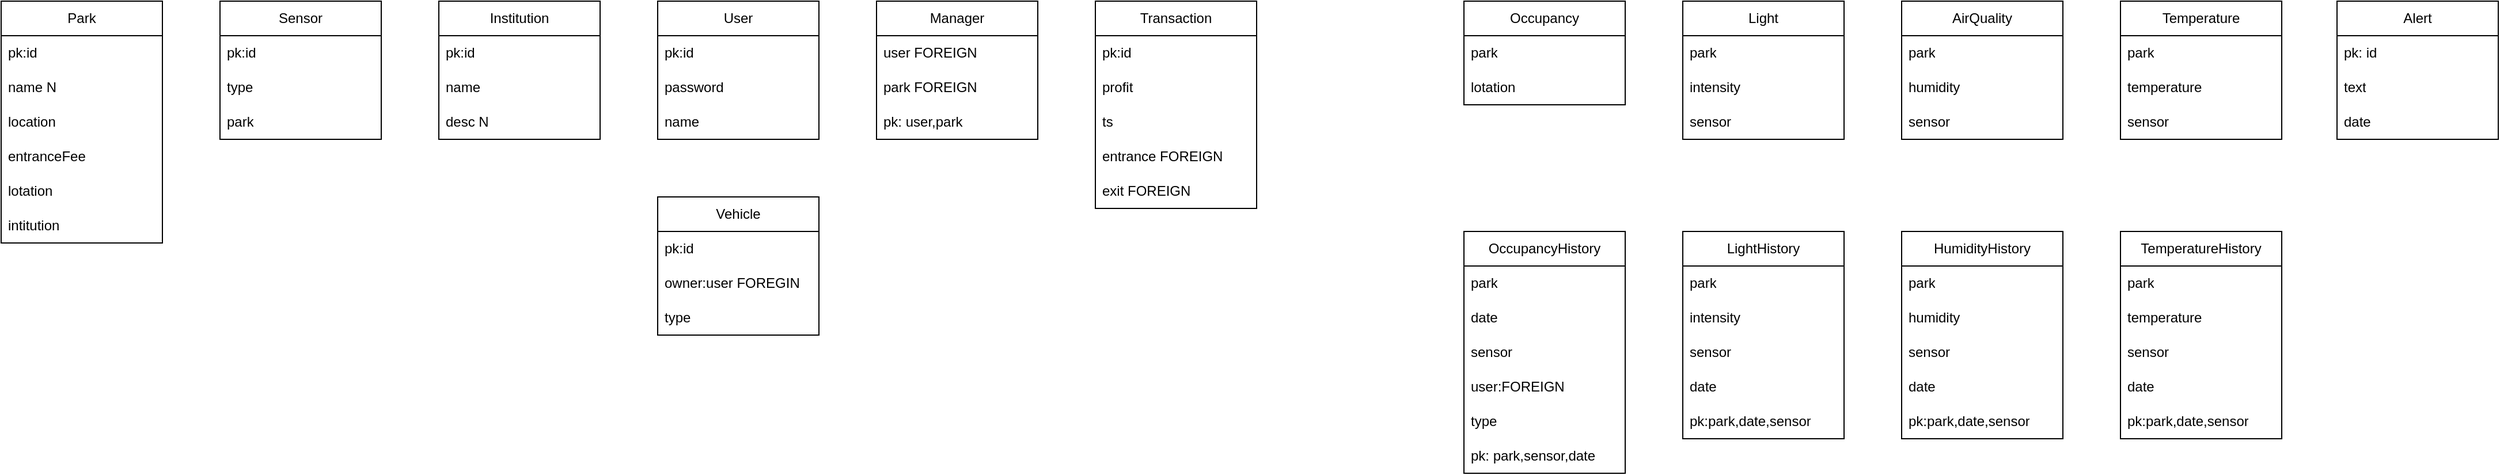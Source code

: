 <mxfile>
    <diagram id="R2lEEEUBdFMjLlhIrx00" name="Page-1">
        <mxGraphModel dx="1374" dy="1586" grid="1" gridSize="10" guides="1" tooltips="1" connect="1" arrows="1" fold="1" page="1" pageScale="1" pageWidth="850" pageHeight="1100" math="0" shadow="0" extFonts="Permanent Marker^https://fonts.googleapis.com/css?family=Permanent+Marker">
            <root>
                <mxCell id="0"/>
                <mxCell id="1" parent="0"/>
                <mxCell id="IQxHQt30BSokhsAUTiaL-1" value="Sensor" style="swimlane;fontStyle=0;childLayout=stackLayout;horizontal=1;startSize=30;horizontalStack=0;resizeParent=1;resizeParentMax=0;resizeLast=0;collapsible=1;marginBottom=0;whiteSpace=wrap;html=1;" parent="1" vertex="1">
                    <mxGeometry x="-570" y="-160" width="140" height="120" as="geometry"/>
                </mxCell>
                <mxCell id="IQxHQt30BSokhsAUTiaL-2" value="pk:id" style="text;strokeColor=none;fillColor=none;align=left;verticalAlign=middle;spacingLeft=4;spacingRight=4;overflow=hidden;points=[[0,0.5],[1,0.5]];portConstraint=eastwest;rotatable=0;whiteSpace=wrap;html=1;" parent="IQxHQt30BSokhsAUTiaL-1" vertex="1">
                    <mxGeometry y="30" width="140" height="30" as="geometry"/>
                </mxCell>
                <mxCell id="IQxHQt30BSokhsAUTiaL-3" value="type" style="text;strokeColor=none;fillColor=none;align=left;verticalAlign=middle;spacingLeft=4;spacingRight=4;overflow=hidden;points=[[0,0.5],[1,0.5]];portConstraint=eastwest;rotatable=0;whiteSpace=wrap;html=1;" parent="IQxHQt30BSokhsAUTiaL-1" vertex="1">
                    <mxGeometry y="60" width="140" height="30" as="geometry"/>
                </mxCell>
                <mxCell id="IQxHQt30BSokhsAUTiaL-4" value="park" style="text;strokeColor=none;fillColor=none;align=left;verticalAlign=middle;spacingLeft=4;spacingRight=4;overflow=hidden;points=[[0,0.5],[1,0.5]];portConstraint=eastwest;rotatable=0;whiteSpace=wrap;html=1;" parent="IQxHQt30BSokhsAUTiaL-1" vertex="1">
                    <mxGeometry y="90" width="140" height="30" as="geometry"/>
                </mxCell>
                <mxCell id="IQxHQt30BSokhsAUTiaL-5" value="Park" style="swimlane;fontStyle=0;childLayout=stackLayout;horizontal=1;startSize=30;horizontalStack=0;resizeParent=1;resizeParentMax=0;resizeLast=0;collapsible=1;marginBottom=0;whiteSpace=wrap;html=1;" parent="1" vertex="1">
                    <mxGeometry x="-760" y="-160" width="140" height="210" as="geometry"/>
                </mxCell>
                <mxCell id="IQxHQt30BSokhsAUTiaL-6" value="pk:id" style="text;strokeColor=none;fillColor=none;align=left;verticalAlign=middle;spacingLeft=4;spacingRight=4;overflow=hidden;points=[[0,0.5],[1,0.5]];portConstraint=eastwest;rotatable=0;whiteSpace=wrap;html=1;" parent="IQxHQt30BSokhsAUTiaL-5" vertex="1">
                    <mxGeometry y="30" width="140" height="30" as="geometry"/>
                </mxCell>
                <mxCell id="IQxHQt30BSokhsAUTiaL-62" value="name N" style="text;strokeColor=none;fillColor=none;align=left;verticalAlign=middle;spacingLeft=4;spacingRight=4;overflow=hidden;points=[[0,0.5],[1,0.5]];portConstraint=eastwest;rotatable=0;whiteSpace=wrap;html=1;" parent="IQxHQt30BSokhsAUTiaL-5" vertex="1">
                    <mxGeometry y="60" width="140" height="30" as="geometry"/>
                </mxCell>
                <mxCell id="IQxHQt30BSokhsAUTiaL-63" value="location" style="text;strokeColor=none;fillColor=none;align=left;verticalAlign=middle;spacingLeft=4;spacingRight=4;overflow=hidden;points=[[0,0.5],[1,0.5]];portConstraint=eastwest;rotatable=0;whiteSpace=wrap;html=1;" parent="IQxHQt30BSokhsAUTiaL-5" vertex="1">
                    <mxGeometry y="90" width="140" height="30" as="geometry"/>
                </mxCell>
                <mxCell id="IQxHQt30BSokhsAUTiaL-74" value="entranceFee" style="text;strokeColor=none;fillColor=none;align=left;verticalAlign=middle;spacingLeft=4;spacingRight=4;overflow=hidden;points=[[0,0.5],[1,0.5]];portConstraint=eastwest;rotatable=0;whiteSpace=wrap;html=1;" parent="IQxHQt30BSokhsAUTiaL-5" vertex="1">
                    <mxGeometry y="120" width="140" height="30" as="geometry"/>
                </mxCell>
                <mxCell id="IQxHQt30BSokhsAUTiaL-7" value="lotation " style="text;strokeColor=none;fillColor=none;align=left;verticalAlign=middle;spacingLeft=4;spacingRight=4;overflow=hidden;points=[[0,0.5],[1,0.5]];portConstraint=eastwest;rotatable=0;whiteSpace=wrap;html=1;" parent="IQxHQt30BSokhsAUTiaL-5" vertex="1">
                    <mxGeometry y="150" width="140" height="30" as="geometry"/>
                </mxCell>
                <mxCell id="IQxHQt30BSokhsAUTiaL-8" value="intitution" style="text;strokeColor=none;fillColor=none;align=left;verticalAlign=middle;spacingLeft=4;spacingRight=4;overflow=hidden;points=[[0,0.5],[1,0.5]];portConstraint=eastwest;rotatable=0;whiteSpace=wrap;html=1;" parent="IQxHQt30BSokhsAUTiaL-5" vertex="1">
                    <mxGeometry y="180" width="140" height="30" as="geometry"/>
                </mxCell>
                <mxCell id="IQxHQt30BSokhsAUTiaL-9" value="Manager" style="swimlane;fontStyle=0;childLayout=stackLayout;horizontal=1;startSize=30;horizontalStack=0;resizeParent=1;resizeParentMax=0;resizeLast=0;collapsible=1;marginBottom=0;whiteSpace=wrap;html=1;" parent="1" vertex="1">
                    <mxGeometry y="-160" width="140" height="120" as="geometry"/>
                </mxCell>
                <mxCell id="IQxHQt30BSokhsAUTiaL-10" value="user FOREIGN" style="text;strokeColor=none;fillColor=none;align=left;verticalAlign=middle;spacingLeft=4;spacingRight=4;overflow=hidden;points=[[0,0.5],[1,0.5]];portConstraint=eastwest;rotatable=0;whiteSpace=wrap;html=1;" parent="IQxHQt30BSokhsAUTiaL-9" vertex="1">
                    <mxGeometry y="30" width="140" height="30" as="geometry"/>
                </mxCell>
                <mxCell id="IQxHQt30BSokhsAUTiaL-11" value="park FOREIGN" style="text;strokeColor=none;fillColor=none;align=left;verticalAlign=middle;spacingLeft=4;spacingRight=4;overflow=hidden;points=[[0,0.5],[1,0.5]];portConstraint=eastwest;rotatable=0;whiteSpace=wrap;html=1;" parent="IQxHQt30BSokhsAUTiaL-9" vertex="1">
                    <mxGeometry y="60" width="140" height="30" as="geometry"/>
                </mxCell>
                <mxCell id="IQxHQt30BSokhsAUTiaL-68" value="pk: user,park" style="text;strokeColor=none;fillColor=none;align=left;verticalAlign=middle;spacingLeft=4;spacingRight=4;overflow=hidden;points=[[0,0.5],[1,0.5]];portConstraint=eastwest;rotatable=0;whiteSpace=wrap;html=1;" parent="IQxHQt30BSokhsAUTiaL-9" vertex="1">
                    <mxGeometry y="90" width="140" height="30" as="geometry"/>
                </mxCell>
                <mxCell id="IQxHQt30BSokhsAUTiaL-13" value="Institution" style="swimlane;fontStyle=0;childLayout=stackLayout;horizontal=1;startSize=30;horizontalStack=0;resizeParent=1;resizeParentMax=0;resizeLast=0;collapsible=1;marginBottom=0;whiteSpace=wrap;html=1;" parent="1" vertex="1">
                    <mxGeometry x="-380" y="-160" width="140" height="120" as="geometry"/>
                </mxCell>
                <mxCell id="IQxHQt30BSokhsAUTiaL-14" value="pk:id" style="text;strokeColor=none;fillColor=none;align=left;verticalAlign=middle;spacingLeft=4;spacingRight=4;overflow=hidden;points=[[0,0.5],[1,0.5]];portConstraint=eastwest;rotatable=0;whiteSpace=wrap;html=1;" parent="IQxHQt30BSokhsAUTiaL-13" vertex="1">
                    <mxGeometry y="30" width="140" height="30" as="geometry"/>
                </mxCell>
                <mxCell id="IQxHQt30BSokhsAUTiaL-15" value="name" style="text;strokeColor=none;fillColor=none;align=left;verticalAlign=middle;spacingLeft=4;spacingRight=4;overflow=hidden;points=[[0,0.5],[1,0.5]];portConstraint=eastwest;rotatable=0;whiteSpace=wrap;html=1;" parent="IQxHQt30BSokhsAUTiaL-13" vertex="1">
                    <mxGeometry y="60" width="140" height="30" as="geometry"/>
                </mxCell>
                <mxCell id="IQxHQt30BSokhsAUTiaL-16" value="desc N" style="text;strokeColor=none;fillColor=none;align=left;verticalAlign=middle;spacingLeft=4;spacingRight=4;overflow=hidden;points=[[0,0.5],[1,0.5]];portConstraint=eastwest;rotatable=0;whiteSpace=wrap;html=1;" parent="IQxHQt30BSokhsAUTiaL-13" vertex="1">
                    <mxGeometry y="90" width="140" height="30" as="geometry"/>
                </mxCell>
                <mxCell id="IQxHQt30BSokhsAUTiaL-17" value="TemperatureHistory" style="swimlane;fontStyle=0;childLayout=stackLayout;horizontal=1;startSize=30;horizontalStack=0;resizeParent=1;resizeParentMax=0;resizeLast=0;collapsible=1;marginBottom=0;whiteSpace=wrap;html=1;" parent="1" vertex="1">
                    <mxGeometry x="1080" y="40" width="140" height="180" as="geometry"/>
                </mxCell>
                <mxCell id="IQxHQt30BSokhsAUTiaL-98" value="park" style="text;strokeColor=none;fillColor=none;align=left;verticalAlign=middle;spacingLeft=4;spacingRight=4;overflow=hidden;points=[[0,0.5],[1,0.5]];portConstraint=eastwest;rotatable=0;whiteSpace=wrap;html=1;" parent="IQxHQt30BSokhsAUTiaL-17" vertex="1">
                    <mxGeometry y="30" width="140" height="30" as="geometry"/>
                </mxCell>
                <mxCell id="IQxHQt30BSokhsAUTiaL-99" value="temperature" style="text;strokeColor=none;fillColor=none;align=left;verticalAlign=middle;spacingLeft=4;spacingRight=4;overflow=hidden;points=[[0,0.5],[1,0.5]];portConstraint=eastwest;rotatable=0;whiteSpace=wrap;html=1;" parent="IQxHQt30BSokhsAUTiaL-17" vertex="1">
                    <mxGeometry y="60" width="140" height="30" as="geometry"/>
                </mxCell>
                <mxCell id="IQxHQt30BSokhsAUTiaL-100" value="sensor" style="text;strokeColor=none;fillColor=none;align=left;verticalAlign=middle;spacingLeft=4;spacingRight=4;overflow=hidden;points=[[0,0.5],[1,0.5]];portConstraint=eastwest;rotatable=0;whiteSpace=wrap;html=1;" parent="IQxHQt30BSokhsAUTiaL-17" vertex="1">
                    <mxGeometry y="90" width="140" height="30" as="geometry"/>
                </mxCell>
                <mxCell id="IQxHQt30BSokhsAUTiaL-20" value="date" style="text;strokeColor=none;fillColor=none;align=left;verticalAlign=middle;spacingLeft=4;spacingRight=4;overflow=hidden;points=[[0,0.5],[1,0.5]];portConstraint=eastwest;rotatable=0;whiteSpace=wrap;html=1;" parent="IQxHQt30BSokhsAUTiaL-17" vertex="1">
                    <mxGeometry y="120" width="140" height="30" as="geometry"/>
                </mxCell>
                <mxCell id="IQxHQt30BSokhsAUTiaL-94" value="pk:park,date,sensor" style="text;strokeColor=none;fillColor=none;align=left;verticalAlign=middle;spacingLeft=4;spacingRight=4;overflow=hidden;points=[[0,0.5],[1,0.5]];portConstraint=eastwest;rotatable=0;whiteSpace=wrap;html=1;" parent="IQxHQt30BSokhsAUTiaL-17" vertex="1">
                    <mxGeometry y="150" width="140" height="30" as="geometry"/>
                </mxCell>
                <mxCell id="IQxHQt30BSokhsAUTiaL-21" value="Temperature" style="swimlane;fontStyle=0;childLayout=stackLayout;horizontal=1;startSize=30;horizontalStack=0;resizeParent=1;resizeParentMax=0;resizeLast=0;collapsible=1;marginBottom=0;whiteSpace=wrap;html=1;" parent="1" vertex="1">
                    <mxGeometry x="1080" y="-160" width="140" height="120" as="geometry"/>
                </mxCell>
                <mxCell id="IQxHQt30BSokhsAUTiaL-22" value="park" style="text;strokeColor=none;fillColor=none;align=left;verticalAlign=middle;spacingLeft=4;spacingRight=4;overflow=hidden;points=[[0,0.5],[1,0.5]];portConstraint=eastwest;rotatable=0;whiteSpace=wrap;html=1;" parent="IQxHQt30BSokhsAUTiaL-21" vertex="1">
                    <mxGeometry y="30" width="140" height="30" as="geometry"/>
                </mxCell>
                <mxCell id="IQxHQt30BSokhsAUTiaL-23" value="temperature" style="text;strokeColor=none;fillColor=none;align=left;verticalAlign=middle;spacingLeft=4;spacingRight=4;overflow=hidden;points=[[0,0.5],[1,0.5]];portConstraint=eastwest;rotatable=0;whiteSpace=wrap;html=1;" parent="IQxHQt30BSokhsAUTiaL-21" vertex="1">
                    <mxGeometry y="60" width="140" height="30" as="geometry"/>
                </mxCell>
                <mxCell id="IQxHQt30BSokhsAUTiaL-24" value="sensor" style="text;strokeColor=none;fillColor=none;align=left;verticalAlign=middle;spacingLeft=4;spacingRight=4;overflow=hidden;points=[[0,0.5],[1,0.5]];portConstraint=eastwest;rotatable=0;whiteSpace=wrap;html=1;" parent="IQxHQt30BSokhsAUTiaL-21" vertex="1">
                    <mxGeometry y="90" width="140" height="30" as="geometry"/>
                </mxCell>
                <mxCell id="IQxHQt30BSokhsAUTiaL-25" value="AirQuality" style="swimlane;fontStyle=0;childLayout=stackLayout;horizontal=1;startSize=30;horizontalStack=0;resizeParent=1;resizeParentMax=0;resizeLast=0;collapsible=1;marginBottom=0;whiteSpace=wrap;html=1;" parent="1" vertex="1">
                    <mxGeometry x="890" y="-160" width="140" height="120" as="geometry"/>
                </mxCell>
                <mxCell id="IQxHQt30BSokhsAUTiaL-26" value="park" style="text;strokeColor=none;fillColor=none;align=left;verticalAlign=middle;spacingLeft=4;spacingRight=4;overflow=hidden;points=[[0,0.5],[1,0.5]];portConstraint=eastwest;rotatable=0;whiteSpace=wrap;html=1;" parent="IQxHQt30BSokhsAUTiaL-25" vertex="1">
                    <mxGeometry y="30" width="140" height="30" as="geometry"/>
                </mxCell>
                <mxCell id="IQxHQt30BSokhsAUTiaL-27" value="humidity" style="text;strokeColor=none;fillColor=none;align=left;verticalAlign=middle;spacingLeft=4;spacingRight=4;overflow=hidden;points=[[0,0.5],[1,0.5]];portConstraint=eastwest;rotatable=0;whiteSpace=wrap;html=1;" parent="IQxHQt30BSokhsAUTiaL-25" vertex="1">
                    <mxGeometry y="60" width="140" height="30" as="geometry"/>
                </mxCell>
                <mxCell id="IQxHQt30BSokhsAUTiaL-28" value="sensor" style="text;strokeColor=none;fillColor=none;align=left;verticalAlign=middle;spacingLeft=4;spacingRight=4;overflow=hidden;points=[[0,0.5],[1,0.5]];portConstraint=eastwest;rotatable=0;whiteSpace=wrap;html=1;" parent="IQxHQt30BSokhsAUTiaL-25" vertex="1">
                    <mxGeometry y="90" width="140" height="30" as="geometry"/>
                </mxCell>
                <mxCell id="IQxHQt30BSokhsAUTiaL-29" value="Light" style="swimlane;fontStyle=0;childLayout=stackLayout;horizontal=1;startSize=30;horizontalStack=0;resizeParent=1;resizeParentMax=0;resizeLast=0;collapsible=1;marginBottom=0;whiteSpace=wrap;html=1;" parent="1" vertex="1">
                    <mxGeometry x="700" y="-160" width="140" height="120" as="geometry"/>
                </mxCell>
                <mxCell id="IQxHQt30BSokhsAUTiaL-30" value="park" style="text;strokeColor=none;fillColor=none;align=left;verticalAlign=middle;spacingLeft=4;spacingRight=4;overflow=hidden;points=[[0,0.5],[1,0.5]];portConstraint=eastwest;rotatable=0;whiteSpace=wrap;html=1;" parent="IQxHQt30BSokhsAUTiaL-29" vertex="1">
                    <mxGeometry y="30" width="140" height="30" as="geometry"/>
                </mxCell>
                <mxCell id="IQxHQt30BSokhsAUTiaL-31" value="intensity" style="text;strokeColor=none;fillColor=none;align=left;verticalAlign=middle;spacingLeft=4;spacingRight=4;overflow=hidden;points=[[0,0.5],[1,0.5]];portConstraint=eastwest;rotatable=0;whiteSpace=wrap;html=1;" parent="IQxHQt30BSokhsAUTiaL-29" vertex="1">
                    <mxGeometry y="60" width="140" height="30" as="geometry"/>
                </mxCell>
                <mxCell id="IQxHQt30BSokhsAUTiaL-32" value="sensor" style="text;strokeColor=none;fillColor=none;align=left;verticalAlign=middle;spacingLeft=4;spacingRight=4;overflow=hidden;points=[[0,0.5],[1,0.5]];portConstraint=eastwest;rotatable=0;whiteSpace=wrap;html=1;" parent="IQxHQt30BSokhsAUTiaL-29" vertex="1">
                    <mxGeometry y="90" width="140" height="30" as="geometry"/>
                </mxCell>
                <mxCell id="IQxHQt30BSokhsAUTiaL-33" value="HumidityHistory" style="swimlane;fontStyle=0;childLayout=stackLayout;horizontal=1;startSize=30;horizontalStack=0;resizeParent=1;resizeParentMax=0;resizeLast=0;collapsible=1;marginBottom=0;whiteSpace=wrap;html=1;" parent="1" vertex="1">
                    <mxGeometry x="890" y="40" width="140" height="180" as="geometry"/>
                </mxCell>
                <mxCell id="IQxHQt30BSokhsAUTiaL-95" value="park" style="text;strokeColor=none;fillColor=none;align=left;verticalAlign=middle;spacingLeft=4;spacingRight=4;overflow=hidden;points=[[0,0.5],[1,0.5]];portConstraint=eastwest;rotatable=0;whiteSpace=wrap;html=1;" parent="IQxHQt30BSokhsAUTiaL-33" vertex="1">
                    <mxGeometry y="30" width="140" height="30" as="geometry"/>
                </mxCell>
                <mxCell id="IQxHQt30BSokhsAUTiaL-96" value="humidity" style="text;strokeColor=none;fillColor=none;align=left;verticalAlign=middle;spacingLeft=4;spacingRight=4;overflow=hidden;points=[[0,0.5],[1,0.5]];portConstraint=eastwest;rotatable=0;whiteSpace=wrap;html=1;" parent="IQxHQt30BSokhsAUTiaL-33" vertex="1">
                    <mxGeometry y="60" width="140" height="30" as="geometry"/>
                </mxCell>
                <mxCell id="IQxHQt30BSokhsAUTiaL-97" value="sensor" style="text;strokeColor=none;fillColor=none;align=left;verticalAlign=middle;spacingLeft=4;spacingRight=4;overflow=hidden;points=[[0,0.5],[1,0.5]];portConstraint=eastwest;rotatable=0;whiteSpace=wrap;html=1;" parent="IQxHQt30BSokhsAUTiaL-33" vertex="1">
                    <mxGeometry y="90" width="140" height="30" as="geometry"/>
                </mxCell>
                <mxCell id="IQxHQt30BSokhsAUTiaL-36" value="date" style="text;strokeColor=none;fillColor=none;align=left;verticalAlign=middle;spacingLeft=4;spacingRight=4;overflow=hidden;points=[[0,0.5],[1,0.5]];portConstraint=eastwest;rotatable=0;whiteSpace=wrap;html=1;" parent="IQxHQt30BSokhsAUTiaL-33" vertex="1">
                    <mxGeometry y="120" width="140" height="30" as="geometry"/>
                </mxCell>
                <mxCell id="IQxHQt30BSokhsAUTiaL-93" value="pk:park,date,sensor" style="text;strokeColor=none;fillColor=none;align=left;verticalAlign=middle;spacingLeft=4;spacingRight=4;overflow=hidden;points=[[0,0.5],[1,0.5]];portConstraint=eastwest;rotatable=0;whiteSpace=wrap;html=1;" parent="IQxHQt30BSokhsAUTiaL-33" vertex="1">
                    <mxGeometry y="150" width="140" height="30" as="geometry"/>
                </mxCell>
                <mxCell id="IQxHQt30BSokhsAUTiaL-37" value="LightHistory" style="swimlane;fontStyle=0;childLayout=stackLayout;horizontal=1;startSize=30;horizontalStack=0;resizeParent=1;resizeParentMax=0;resizeLast=0;collapsible=1;marginBottom=0;whiteSpace=wrap;html=1;" parent="1" vertex="1">
                    <mxGeometry x="700" y="40" width="140" height="180" as="geometry"/>
                </mxCell>
                <mxCell id="IQxHQt30BSokhsAUTiaL-88" value="park" style="text;strokeColor=none;fillColor=none;align=left;verticalAlign=middle;spacingLeft=4;spacingRight=4;overflow=hidden;points=[[0,0.5],[1,0.5]];portConstraint=eastwest;rotatable=0;whiteSpace=wrap;html=1;" parent="IQxHQt30BSokhsAUTiaL-37" vertex="1">
                    <mxGeometry y="30" width="140" height="30" as="geometry"/>
                </mxCell>
                <mxCell id="IQxHQt30BSokhsAUTiaL-89" value="intensity" style="text;strokeColor=none;fillColor=none;align=left;verticalAlign=middle;spacingLeft=4;spacingRight=4;overflow=hidden;points=[[0,0.5],[1,0.5]];portConstraint=eastwest;rotatable=0;whiteSpace=wrap;html=1;" parent="IQxHQt30BSokhsAUTiaL-37" vertex="1">
                    <mxGeometry y="60" width="140" height="30" as="geometry"/>
                </mxCell>
                <mxCell id="IQxHQt30BSokhsAUTiaL-90" value="sensor" style="text;strokeColor=none;fillColor=none;align=left;verticalAlign=middle;spacingLeft=4;spacingRight=4;overflow=hidden;points=[[0,0.5],[1,0.5]];portConstraint=eastwest;rotatable=0;whiteSpace=wrap;html=1;" parent="IQxHQt30BSokhsAUTiaL-37" vertex="1">
                    <mxGeometry y="90" width="140" height="30" as="geometry"/>
                </mxCell>
                <mxCell id="IQxHQt30BSokhsAUTiaL-92" value="date" style="text;strokeColor=none;fillColor=none;align=left;verticalAlign=middle;spacingLeft=4;spacingRight=4;overflow=hidden;points=[[0,0.5],[1,0.5]];portConstraint=eastwest;rotatable=0;whiteSpace=wrap;html=1;" parent="IQxHQt30BSokhsAUTiaL-37" vertex="1">
                    <mxGeometry y="120" width="140" height="30" as="geometry"/>
                </mxCell>
                <mxCell id="IQxHQt30BSokhsAUTiaL-91" value="pk:park,date,sensor" style="text;strokeColor=none;fillColor=none;align=left;verticalAlign=middle;spacingLeft=4;spacingRight=4;overflow=hidden;points=[[0,0.5],[1,0.5]];portConstraint=eastwest;rotatable=0;whiteSpace=wrap;html=1;" parent="IQxHQt30BSokhsAUTiaL-37" vertex="1">
                    <mxGeometry y="150" width="140" height="30" as="geometry"/>
                </mxCell>
                <mxCell id="IQxHQt30BSokhsAUTiaL-41" value="Occupancy" style="swimlane;fontStyle=0;childLayout=stackLayout;horizontal=1;startSize=30;horizontalStack=0;resizeParent=1;resizeParentMax=0;resizeLast=0;collapsible=1;marginBottom=0;whiteSpace=wrap;html=1;" parent="1" vertex="1">
                    <mxGeometry x="510" y="-160" width="140" height="90" as="geometry"/>
                </mxCell>
                <mxCell id="IQxHQt30BSokhsAUTiaL-42" value="park" style="text;strokeColor=none;fillColor=none;align=left;verticalAlign=middle;spacingLeft=4;spacingRight=4;overflow=hidden;points=[[0,0.5],[1,0.5]];portConstraint=eastwest;rotatable=0;whiteSpace=wrap;html=1;" parent="IQxHQt30BSokhsAUTiaL-41" vertex="1">
                    <mxGeometry y="30" width="140" height="30" as="geometry"/>
                </mxCell>
                <mxCell id="IQxHQt30BSokhsAUTiaL-44" value="lotation" style="text;strokeColor=none;fillColor=none;align=left;verticalAlign=middle;spacingLeft=4;spacingRight=4;overflow=hidden;points=[[0,0.5],[1,0.5]];portConstraint=eastwest;rotatable=0;whiteSpace=wrap;html=1;" parent="IQxHQt30BSokhsAUTiaL-41" vertex="1">
                    <mxGeometry y="60" width="140" height="30" as="geometry"/>
                </mxCell>
                <mxCell id="IQxHQt30BSokhsAUTiaL-45" value="OccupancyHistory" style="swimlane;fontStyle=0;childLayout=stackLayout;horizontal=1;startSize=30;horizontalStack=0;resizeParent=1;resizeParentMax=0;resizeLast=0;collapsible=1;marginBottom=0;whiteSpace=wrap;html=1;" parent="1" vertex="1">
                    <mxGeometry x="510" y="40" width="140" height="210" as="geometry"/>
                </mxCell>
                <mxCell id="IQxHQt30BSokhsAUTiaL-84" value="park" style="text;strokeColor=none;fillColor=none;align=left;verticalAlign=middle;spacingLeft=4;spacingRight=4;overflow=hidden;points=[[0,0.5],[1,0.5]];portConstraint=eastwest;rotatable=0;whiteSpace=wrap;html=1;" parent="IQxHQt30BSokhsAUTiaL-45" vertex="1">
                    <mxGeometry y="30" width="140" height="30" as="geometry"/>
                </mxCell>
                <mxCell id="IQxHQt30BSokhsAUTiaL-83" value="date" style="text;strokeColor=none;fillColor=none;align=left;verticalAlign=middle;spacingLeft=4;spacingRight=4;overflow=hidden;points=[[0,0.5],[1,0.5]];portConstraint=eastwest;rotatable=0;whiteSpace=wrap;html=1;" parent="IQxHQt30BSokhsAUTiaL-45" vertex="1">
                    <mxGeometry y="60" width="140" height="30" as="geometry"/>
                </mxCell>
                <mxCell id="IQxHQt30BSokhsAUTiaL-85" value="sensor" style="text;strokeColor=none;fillColor=none;align=left;verticalAlign=middle;spacingLeft=4;spacingRight=4;overflow=hidden;points=[[0,0.5],[1,0.5]];portConstraint=eastwest;rotatable=0;whiteSpace=wrap;html=1;" parent="IQxHQt30BSokhsAUTiaL-45" vertex="1">
                    <mxGeometry y="90" width="140" height="30" as="geometry"/>
                </mxCell>
                <mxCell id="8" value="user:FOREIGN" style="text;strokeColor=none;fillColor=none;align=left;verticalAlign=middle;spacingLeft=4;spacingRight=4;overflow=hidden;points=[[0,0.5],[1,0.5]];portConstraint=eastwest;rotatable=0;whiteSpace=wrap;html=1;" vertex="1" parent="IQxHQt30BSokhsAUTiaL-45">
                    <mxGeometry y="120" width="140" height="30" as="geometry"/>
                </mxCell>
                <mxCell id="10" value="type" style="text;strokeColor=none;fillColor=none;align=left;verticalAlign=middle;spacingLeft=4;spacingRight=4;overflow=hidden;points=[[0,0.5],[1,0.5]];portConstraint=eastwest;rotatable=0;whiteSpace=wrap;html=1;" vertex="1" parent="IQxHQt30BSokhsAUTiaL-45">
                    <mxGeometry y="150" width="140" height="30" as="geometry"/>
                </mxCell>
                <mxCell id="IQxHQt30BSokhsAUTiaL-86" value="pk: park,sensor,date" style="text;strokeColor=none;fillColor=none;align=left;verticalAlign=middle;spacingLeft=4;spacingRight=4;overflow=hidden;points=[[0,0.5],[1,0.5]];portConstraint=eastwest;rotatable=0;whiteSpace=wrap;html=1;" parent="IQxHQt30BSokhsAUTiaL-45" vertex="1">
                    <mxGeometry y="180" width="140" height="30" as="geometry"/>
                </mxCell>
                <mxCell id="IQxHQt30BSokhsAUTiaL-54" value="Alert" style="swimlane;fontStyle=0;childLayout=stackLayout;horizontal=1;startSize=30;horizontalStack=0;resizeParent=1;resizeParentMax=0;resizeLast=0;collapsible=1;marginBottom=0;whiteSpace=wrap;html=1;" parent="1" vertex="1">
                    <mxGeometry x="1268" y="-160" width="140" height="120" as="geometry"/>
                </mxCell>
                <mxCell id="IQxHQt30BSokhsAUTiaL-55" value="pk: id" style="text;strokeColor=none;fillColor=none;align=left;verticalAlign=middle;spacingLeft=4;spacingRight=4;overflow=hidden;points=[[0,0.5],[1,0.5]];portConstraint=eastwest;rotatable=0;whiteSpace=wrap;html=1;" parent="IQxHQt30BSokhsAUTiaL-54" vertex="1">
                    <mxGeometry y="30" width="140" height="30" as="geometry"/>
                </mxCell>
                <mxCell id="IQxHQt30BSokhsAUTiaL-56" value="text" style="text;strokeColor=none;fillColor=none;align=left;verticalAlign=middle;spacingLeft=4;spacingRight=4;overflow=hidden;points=[[0,0.5],[1,0.5]];portConstraint=eastwest;rotatable=0;whiteSpace=wrap;html=1;" parent="IQxHQt30BSokhsAUTiaL-54" vertex="1">
                    <mxGeometry y="60" width="140" height="30" as="geometry"/>
                </mxCell>
                <mxCell id="IQxHQt30BSokhsAUTiaL-57" value="date" style="text;strokeColor=none;fillColor=none;align=left;verticalAlign=middle;spacingLeft=4;spacingRight=4;overflow=hidden;points=[[0,0.5],[1,0.5]];portConstraint=eastwest;rotatable=0;whiteSpace=wrap;html=1;" parent="IQxHQt30BSokhsAUTiaL-54" vertex="1">
                    <mxGeometry y="90" width="140" height="30" as="geometry"/>
                </mxCell>
                <mxCell id="IQxHQt30BSokhsAUTiaL-65" value="User" style="swimlane;fontStyle=0;childLayout=stackLayout;horizontal=1;startSize=30;horizontalStack=0;resizeParent=1;resizeParentMax=0;resizeLast=0;collapsible=1;marginBottom=0;whiteSpace=wrap;html=1;" parent="1" vertex="1">
                    <mxGeometry x="-190" y="-160" width="140" height="120" as="geometry"/>
                </mxCell>
                <mxCell id="IQxHQt30BSokhsAUTiaL-66" value="pk:id" style="text;strokeColor=none;fillColor=none;align=left;verticalAlign=middle;spacingLeft=4;spacingRight=4;overflow=hidden;points=[[0,0.5],[1,0.5]];portConstraint=eastwest;rotatable=0;whiteSpace=wrap;html=1;" parent="IQxHQt30BSokhsAUTiaL-65" vertex="1">
                    <mxGeometry y="30" width="140" height="30" as="geometry"/>
                </mxCell>
                <mxCell id="IQxHQt30BSokhsAUTiaL-77" value="password" style="text;strokeColor=none;fillColor=none;align=left;verticalAlign=middle;spacingLeft=4;spacingRight=4;overflow=hidden;points=[[0,0.5],[1,0.5]];portConstraint=eastwest;rotatable=0;whiteSpace=wrap;html=1;" parent="IQxHQt30BSokhsAUTiaL-65" vertex="1">
                    <mxGeometry y="60" width="140" height="30" as="geometry"/>
                </mxCell>
                <mxCell id="IQxHQt30BSokhsAUTiaL-67" value="name" style="text;strokeColor=none;fillColor=none;align=left;verticalAlign=middle;spacingLeft=4;spacingRight=4;overflow=hidden;points=[[0,0.5],[1,0.5]];portConstraint=eastwest;rotatable=0;whiteSpace=wrap;html=1;" parent="IQxHQt30BSokhsAUTiaL-65" vertex="1">
                    <mxGeometry y="90" width="140" height="30" as="geometry"/>
                </mxCell>
                <mxCell id="IQxHQt30BSokhsAUTiaL-69" value="Transaction" style="swimlane;fontStyle=0;childLayout=stackLayout;horizontal=1;startSize=30;horizontalStack=0;resizeParent=1;resizeParentMax=0;resizeLast=0;collapsible=1;marginBottom=0;whiteSpace=wrap;html=1;" parent="1" vertex="1">
                    <mxGeometry x="190" y="-160" width="140" height="180" as="geometry"/>
                </mxCell>
                <mxCell id="IQxHQt30BSokhsAUTiaL-70" value="pk:id" style="text;strokeColor=none;fillColor=none;align=left;verticalAlign=middle;spacingLeft=4;spacingRight=4;overflow=hidden;points=[[0,0.5],[1,0.5]];portConstraint=eastwest;rotatable=0;whiteSpace=wrap;html=1;" parent="IQxHQt30BSokhsAUTiaL-69" vertex="1">
                    <mxGeometry y="30" width="140" height="30" as="geometry"/>
                </mxCell>
                <mxCell id="IQxHQt30BSokhsAUTiaL-73" value="profit" style="text;strokeColor=none;fillColor=none;align=left;verticalAlign=middle;spacingLeft=4;spacingRight=4;overflow=hidden;points=[[0,0.5],[1,0.5]];portConstraint=eastwest;rotatable=0;whiteSpace=wrap;html=1;" parent="IQxHQt30BSokhsAUTiaL-69" vertex="1">
                    <mxGeometry y="60" width="140" height="30" as="geometry"/>
                </mxCell>
                <mxCell id="9" value="ts" style="text;strokeColor=none;fillColor=none;align=left;verticalAlign=middle;spacingLeft=4;spacingRight=4;overflow=hidden;points=[[0,0.5],[1,0.5]];portConstraint=eastwest;rotatable=0;whiteSpace=wrap;html=1;" vertex="1" parent="IQxHQt30BSokhsAUTiaL-69">
                    <mxGeometry y="90" width="140" height="30" as="geometry"/>
                </mxCell>
                <mxCell id="12" value="entrance FOREIGN" style="text;strokeColor=none;fillColor=none;align=left;verticalAlign=middle;spacingLeft=4;spacingRight=4;overflow=hidden;points=[[0,0.5],[1,0.5]];portConstraint=eastwest;rotatable=0;whiteSpace=wrap;html=1;" vertex="1" parent="IQxHQt30BSokhsAUTiaL-69">
                    <mxGeometry y="120" width="140" height="30" as="geometry"/>
                </mxCell>
                <mxCell id="IQxHQt30BSokhsAUTiaL-72" value="exit FOREIGN" style="text;strokeColor=none;fillColor=none;align=left;verticalAlign=middle;spacingLeft=4;spacingRight=4;overflow=hidden;points=[[0,0.5],[1,0.5]];portConstraint=eastwest;rotatable=0;whiteSpace=wrap;html=1;" parent="IQxHQt30BSokhsAUTiaL-69" vertex="1">
                    <mxGeometry y="150" width="140" height="30" as="geometry"/>
                </mxCell>
                <mxCell id="2" value="Vehicle" style="swimlane;fontStyle=0;childLayout=stackLayout;horizontal=1;startSize=30;horizontalStack=0;resizeParent=1;resizeParentMax=0;resizeLast=0;collapsible=1;marginBottom=0;whiteSpace=wrap;html=1;" vertex="1" parent="1">
                    <mxGeometry x="-190" y="10" width="140" height="120" as="geometry"/>
                </mxCell>
                <mxCell id="3" value="pk:id" style="text;strokeColor=none;fillColor=none;align=left;verticalAlign=middle;spacingLeft=4;spacingRight=4;overflow=hidden;points=[[0,0.5],[1,0.5]];portConstraint=eastwest;rotatable=0;whiteSpace=wrap;html=1;" vertex="1" parent="2">
                    <mxGeometry y="30" width="140" height="30" as="geometry"/>
                </mxCell>
                <mxCell id="4" value="owner:user FOREGIN" style="text;strokeColor=none;fillColor=none;align=left;verticalAlign=middle;spacingLeft=4;spacingRight=4;overflow=hidden;points=[[0,0.5],[1,0.5]];portConstraint=eastwest;rotatable=0;whiteSpace=wrap;html=1;" vertex="1" parent="2">
                    <mxGeometry y="60" width="140" height="30" as="geometry"/>
                </mxCell>
                <mxCell id="5" value="type" style="text;strokeColor=none;fillColor=none;align=left;verticalAlign=middle;spacingLeft=4;spacingRight=4;overflow=hidden;points=[[0,0.5],[1,0.5]];portConstraint=eastwest;rotatable=0;whiteSpace=wrap;html=1;" vertex="1" parent="2">
                    <mxGeometry y="90" width="140" height="30" as="geometry"/>
                </mxCell>
            </root>
        </mxGraphModel>
    </diagram>
</mxfile>